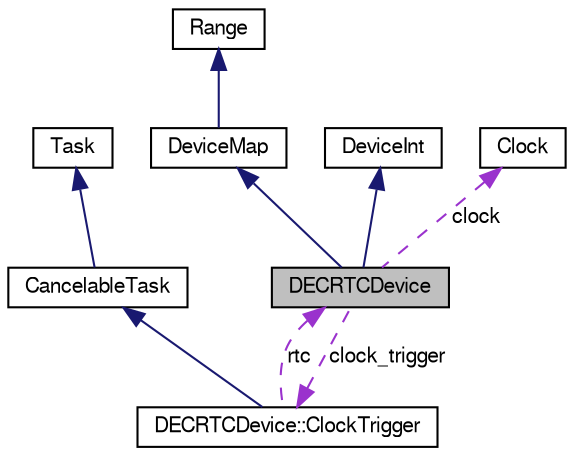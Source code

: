 digraph G
{
  edge [fontname="FreeSans",fontsize="10",labelfontname="FreeSans",labelfontsize="10"];
  node [fontname="FreeSans",fontsize="10",shape=record];
  Node1 [label="DECRTCDevice",height=0.2,width=0.4,color="black", fillcolor="grey75", style="filled" fontcolor="black"];
  Node2 -> Node1 [dir=back,color="midnightblue",fontsize="10",style="solid"];
  Node2 [label="DeviceMap",height=0.2,width=0.4,color="black", fillcolor="white", style="filled",URL="$classDeviceMap.html"];
  Node3 -> Node2 [dir=back,color="midnightblue",fontsize="10",style="solid"];
  Node3 [label="Range",height=0.2,width=0.4,color="black", fillcolor="white", style="filled",URL="$classRange.html"];
  Node4 -> Node1 [dir=back,color="midnightblue",fontsize="10",style="solid"];
  Node4 [label="DeviceInt",height=0.2,width=0.4,color="black", fillcolor="white", style="filled",URL="$classDeviceInt.html"];
  Node5 -> Node1 [dir=back,color="darkorchid3",fontsize="10",style="dashed",label="clock_trigger"];
  Node5 [label="DECRTCDevice::ClockTrigger",height=0.2,width=0.4,color="black", fillcolor="white", style="filled",URL="$classDECRTCDevice_1_1ClockTrigger.html"];
  Node6 -> Node5 [dir=back,color="midnightblue",fontsize="10",style="solid"];
  Node6 [label="CancelableTask",height=0.2,width=0.4,color="black", fillcolor="white", style="filled",URL="$classCancelableTask.html"];
  Node7 -> Node6 [dir=back,color="midnightblue",fontsize="10",style="solid"];
  Node7 [label="Task",height=0.2,width=0.4,color="black", fillcolor="white", style="filled",URL="$classTask.html"];
  Node1 -> Node5 [dir=back,color="darkorchid3",fontsize="10",style="dashed",label="rtc"];
  Node8 -> Node1 [dir=back,color="darkorchid3",fontsize="10",style="dashed",label="clock"];
  Node8 [label="Clock",height=0.2,width=0.4,color="black", fillcolor="white", style="filled",URL="$classClock.html"];
}
